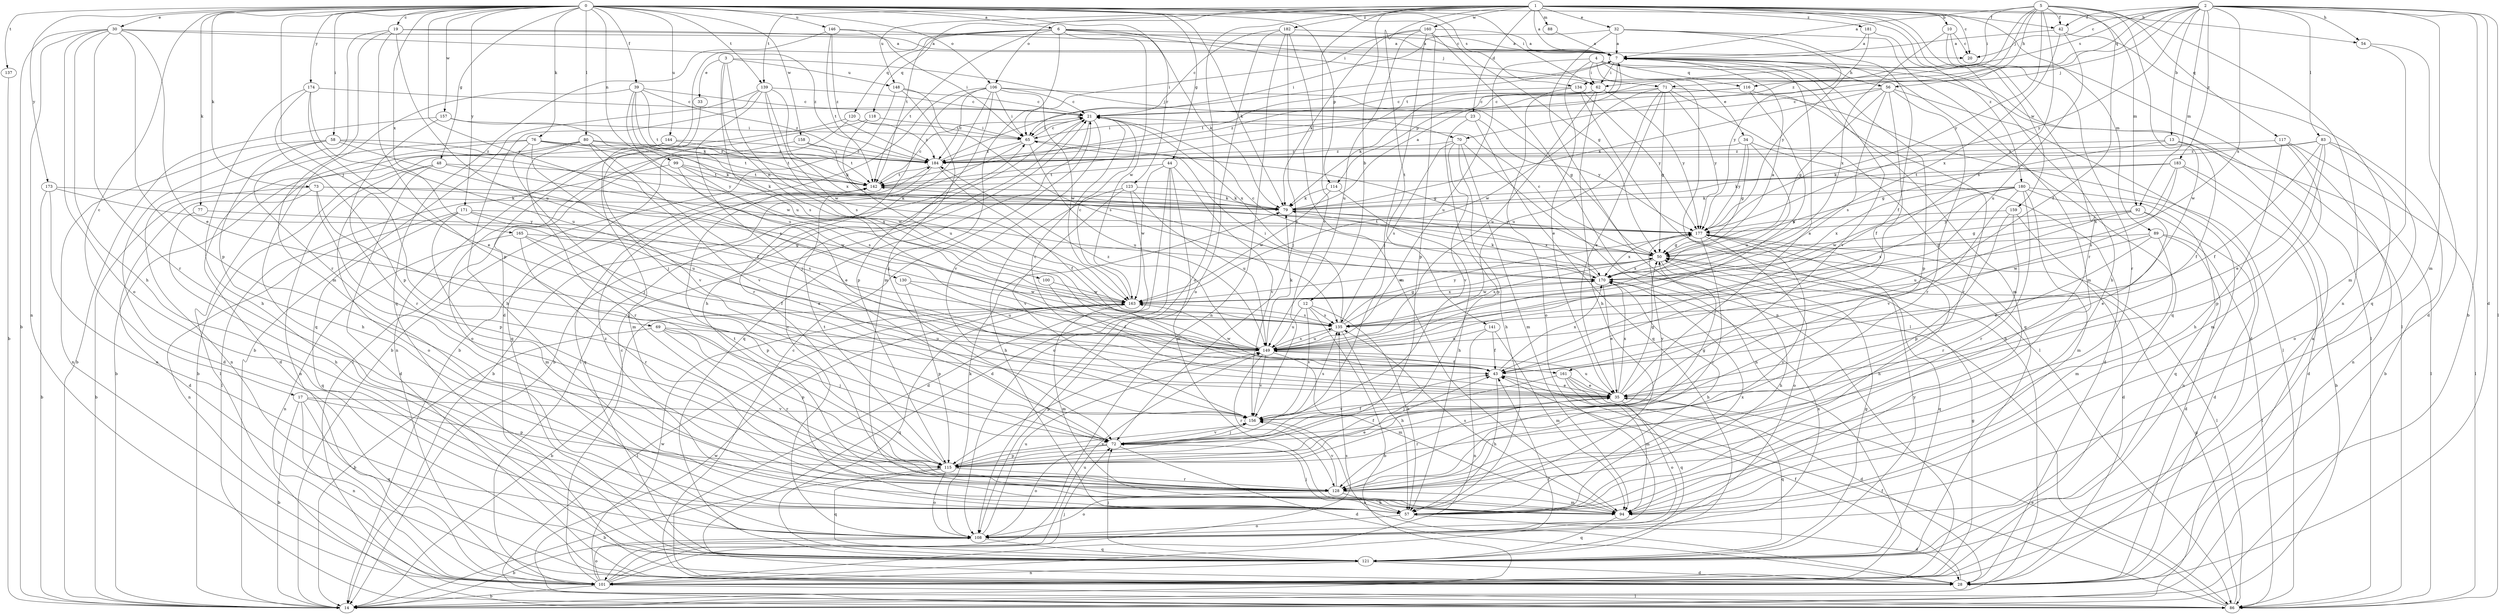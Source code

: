 strict digraph  {
0;
1;
2;
3;
4;
5;
6;
7;
10;
12;
13;
14;
17;
19;
20;
21;
23;
28;
30;
32;
33;
34;
35;
39;
42;
43;
44;
48;
50;
54;
56;
57;
58;
62;
65;
69;
70;
71;
72;
73;
76;
77;
79;
80;
83;
86;
88;
89;
92;
94;
99;
100;
101;
106;
108;
114;
115;
116;
117;
118;
120;
121;
123;
128;
130;
134;
135;
137;
139;
141;
142;
144;
146;
148;
149;
156;
157;
158;
159;
160;
161;
163;
165;
170;
171;
173;
174;
177;
180;
181;
182;
183;
184;
0 -> 6  [label=a];
0 -> 17  [label=c];
0 -> 19  [label=c];
0 -> 30  [label=e];
0 -> 39  [label=f];
0 -> 42  [label=f];
0 -> 44  [label=g];
0 -> 48  [label=g];
0 -> 50  [label=g];
0 -> 58  [label=i];
0 -> 62  [label=i];
0 -> 69  [label=j];
0 -> 73  [label=k];
0 -> 76  [label=k];
0 -> 77  [label=k];
0 -> 79  [label=k];
0 -> 80  [label=l];
0 -> 99  [label=n];
0 -> 106  [label=o];
0 -> 114  [label=p];
0 -> 123  [label=r];
0 -> 130  [label=s];
0 -> 134  [label=s];
0 -> 137  [label=t];
0 -> 139  [label=t];
0 -> 144  [label=u];
0 -> 146  [label=u];
0 -> 157  [label=w];
0 -> 158  [label=w];
0 -> 165  [label=x];
0 -> 171  [label=y];
0 -> 173  [label=y];
0 -> 174  [label=y];
1 -> 7  [label=a];
1 -> 10  [label=b];
1 -> 12  [label=b];
1 -> 20  [label=c];
1 -> 23  [label=d];
1 -> 32  [label=e];
1 -> 54  [label=h];
1 -> 88  [label=m];
1 -> 89  [label=m];
1 -> 92  [label=m];
1 -> 106  [label=o];
1 -> 108  [label=o];
1 -> 128  [label=r];
1 -> 139  [label=t];
1 -> 141  [label=t];
1 -> 142  [label=t];
1 -> 148  [label=u];
1 -> 156  [label=v];
1 -> 159  [label=w];
1 -> 160  [label=w];
1 -> 180  [label=z];
1 -> 181  [label=z];
1 -> 182  [label=z];
2 -> 13  [label=b];
2 -> 14  [label=b];
2 -> 20  [label=c];
2 -> 28  [label=d];
2 -> 42  [label=f];
2 -> 54  [label=h];
2 -> 70  [label=j];
2 -> 83  [label=l];
2 -> 86  [label=l];
2 -> 92  [label=m];
2 -> 94  [label=m];
2 -> 116  [label=q];
2 -> 134  [label=s];
2 -> 170  [label=x];
2 -> 177  [label=y];
2 -> 183  [label=z];
2 -> 184  [label=z];
3 -> 33  [label=e];
3 -> 70  [label=j];
3 -> 100  [label=n];
3 -> 148  [label=u];
3 -> 149  [label=u];
3 -> 161  [label=w];
4 -> 14  [label=b];
4 -> 34  [label=e];
4 -> 35  [label=e];
4 -> 62  [label=i];
4 -> 86  [label=l];
4 -> 94  [label=m];
4 -> 116  [label=q];
4 -> 149  [label=u];
5 -> 7  [label=a];
5 -> 42  [label=f];
5 -> 43  [label=f];
5 -> 56  [label=h];
5 -> 62  [label=i];
5 -> 71  [label=j];
5 -> 101  [label=n];
5 -> 117  [label=q];
5 -> 135  [label=s];
5 -> 142  [label=t];
5 -> 161  [label=w];
5 -> 177  [label=y];
6 -> 7  [label=a];
6 -> 28  [label=d];
6 -> 62  [label=i];
6 -> 71  [label=j];
6 -> 79  [label=k];
6 -> 94  [label=m];
6 -> 118  [label=q];
6 -> 120  [label=q];
6 -> 142  [label=t];
6 -> 163  [label=w];
7 -> 56  [label=h];
7 -> 62  [label=i];
7 -> 114  [label=p];
7 -> 115  [label=p];
7 -> 121  [label=q];
7 -> 142  [label=t];
7 -> 156  [label=v];
10 -> 20  [label=c];
10 -> 86  [label=l];
10 -> 128  [label=r];
10 -> 170  [label=x];
12 -> 14  [label=b];
12 -> 57  [label=h];
12 -> 135  [label=s];
12 -> 149  [label=u];
12 -> 156  [label=v];
13 -> 43  [label=f];
13 -> 50  [label=g];
13 -> 86  [label=l];
13 -> 184  [label=z];
14 -> 7  [label=a];
17 -> 14  [label=b];
17 -> 101  [label=n];
17 -> 115  [label=p];
17 -> 121  [label=q];
17 -> 156  [label=v];
19 -> 7  [label=a];
19 -> 20  [label=c];
19 -> 94  [label=m];
19 -> 115  [label=p];
19 -> 128  [label=r];
19 -> 149  [label=u];
21 -> 14  [label=b];
21 -> 65  [label=i];
21 -> 121  [label=q];
21 -> 156  [label=v];
21 -> 170  [label=x];
23 -> 65  [label=i];
23 -> 115  [label=p];
23 -> 121  [label=q];
23 -> 177  [label=y];
28 -> 21  [label=c];
28 -> 43  [label=f];
28 -> 156  [label=v];
30 -> 7  [label=a];
30 -> 14  [label=b];
30 -> 35  [label=e];
30 -> 57  [label=h];
30 -> 101  [label=n];
30 -> 108  [label=o];
30 -> 115  [label=p];
30 -> 128  [label=r];
30 -> 184  [label=z];
32 -> 7  [label=a];
32 -> 43  [label=f];
32 -> 65  [label=i];
32 -> 94  [label=m];
32 -> 101  [label=n];
32 -> 177  [label=y];
33 -> 72  [label=j];
34 -> 28  [label=d];
34 -> 50  [label=g];
34 -> 149  [label=u];
34 -> 177  [label=y];
34 -> 184  [label=z];
35 -> 7  [label=a];
35 -> 21  [label=c];
35 -> 50  [label=g];
35 -> 108  [label=o];
35 -> 121  [label=q];
35 -> 128  [label=r];
35 -> 149  [label=u];
35 -> 156  [label=v];
35 -> 170  [label=x];
39 -> 21  [label=c];
39 -> 79  [label=k];
39 -> 121  [label=q];
39 -> 135  [label=s];
39 -> 142  [label=t];
39 -> 149  [label=u];
39 -> 184  [label=z];
42 -> 7  [label=a];
42 -> 121  [label=q];
42 -> 149  [label=u];
42 -> 170  [label=x];
43 -> 35  [label=e];
43 -> 57  [label=h];
43 -> 163  [label=w];
43 -> 170  [label=x];
44 -> 28  [label=d];
44 -> 94  [label=m];
44 -> 108  [label=o];
44 -> 142  [label=t];
44 -> 156  [label=v];
44 -> 163  [label=w];
48 -> 28  [label=d];
48 -> 101  [label=n];
48 -> 108  [label=o];
48 -> 142  [label=t];
48 -> 170  [label=x];
50 -> 21  [label=c];
50 -> 57  [label=h];
50 -> 121  [label=q];
50 -> 135  [label=s];
50 -> 142  [label=t];
50 -> 163  [label=w];
50 -> 170  [label=x];
54 -> 28  [label=d];
54 -> 94  [label=m];
56 -> 21  [label=c];
56 -> 28  [label=d];
56 -> 43  [label=f];
56 -> 50  [label=g];
56 -> 79  [label=k];
56 -> 128  [label=r];
56 -> 135  [label=s];
57 -> 28  [label=d];
57 -> 72  [label=j];
57 -> 108  [label=o];
57 -> 170  [label=x];
57 -> 184  [label=z];
58 -> 28  [label=d];
58 -> 57  [label=h];
58 -> 101  [label=n];
58 -> 135  [label=s];
58 -> 177  [label=y];
58 -> 184  [label=z];
62 -> 57  [label=h];
62 -> 79  [label=k];
62 -> 149  [label=u];
62 -> 177  [label=y];
65 -> 14  [label=b];
65 -> 21  [label=c];
65 -> 50  [label=g];
65 -> 149  [label=u];
65 -> 184  [label=z];
69 -> 14  [label=b];
69 -> 72  [label=j];
69 -> 115  [label=p];
69 -> 128  [label=r];
69 -> 149  [label=u];
70 -> 57  [label=h];
70 -> 94  [label=m];
70 -> 101  [label=n];
70 -> 135  [label=s];
70 -> 156  [label=v];
70 -> 184  [label=z];
71 -> 21  [label=c];
71 -> 35  [label=e];
71 -> 50  [label=g];
71 -> 86  [label=l];
71 -> 121  [label=q];
71 -> 149  [label=u];
71 -> 163  [label=w];
71 -> 177  [label=y];
72 -> 28  [label=d];
72 -> 43  [label=f];
72 -> 50  [label=g];
72 -> 108  [label=o];
72 -> 115  [label=p];
72 -> 156  [label=v];
72 -> 177  [label=y];
73 -> 14  [label=b];
73 -> 28  [label=d];
73 -> 72  [label=j];
73 -> 79  [label=k];
73 -> 115  [label=p];
73 -> 163  [label=w];
76 -> 28  [label=d];
76 -> 72  [label=j];
76 -> 79  [label=k];
76 -> 101  [label=n];
76 -> 142  [label=t];
76 -> 156  [label=v];
76 -> 184  [label=z];
77 -> 57  [label=h];
77 -> 177  [label=y];
79 -> 7  [label=a];
79 -> 170  [label=x];
79 -> 177  [label=y];
80 -> 14  [label=b];
80 -> 43  [label=f];
80 -> 86  [label=l];
80 -> 128  [label=r];
80 -> 142  [label=t];
80 -> 156  [label=v];
80 -> 184  [label=z];
83 -> 14  [label=b];
83 -> 35  [label=e];
83 -> 43  [label=f];
83 -> 79  [label=k];
83 -> 108  [label=o];
83 -> 115  [label=p];
83 -> 184  [label=z];
86 -> 35  [label=e];
86 -> 43  [label=f];
86 -> 50  [label=g];
86 -> 163  [label=w];
88 -> 7  [label=a];
89 -> 28  [label=d];
89 -> 35  [label=e];
89 -> 50  [label=g];
89 -> 86  [label=l];
89 -> 94  [label=m];
89 -> 163  [label=w];
92 -> 28  [label=d];
92 -> 35  [label=e];
92 -> 50  [label=g];
92 -> 149  [label=u];
92 -> 177  [label=y];
94 -> 121  [label=q];
94 -> 135  [label=s];
99 -> 35  [label=e];
99 -> 79  [label=k];
99 -> 86  [label=l];
99 -> 135  [label=s];
99 -> 142  [label=t];
100 -> 43  [label=f];
100 -> 163  [label=w];
101 -> 14  [label=b];
101 -> 21  [label=c];
101 -> 43  [label=f];
101 -> 50  [label=g];
101 -> 65  [label=i];
101 -> 72  [label=j];
101 -> 86  [label=l];
101 -> 108  [label=o];
101 -> 135  [label=s];
101 -> 149  [label=u];
101 -> 163  [label=w];
106 -> 14  [label=b];
106 -> 21  [label=c];
106 -> 50  [label=g];
106 -> 57  [label=h];
106 -> 65  [label=i];
106 -> 115  [label=p];
106 -> 128  [label=r];
106 -> 163  [label=w];
106 -> 184  [label=z];
108 -> 14  [label=b];
108 -> 21  [label=c];
108 -> 79  [label=k];
108 -> 121  [label=q];
108 -> 149  [label=u];
108 -> 170  [label=x];
114 -> 57  [label=h];
114 -> 79  [label=k];
114 -> 163  [label=w];
115 -> 14  [label=b];
115 -> 35  [label=e];
115 -> 43  [label=f];
115 -> 108  [label=o];
115 -> 121  [label=q];
115 -> 128  [label=r];
115 -> 142  [label=t];
115 -> 156  [label=v];
116 -> 21  [label=c];
116 -> 128  [label=r];
116 -> 149  [label=u];
116 -> 184  [label=z];
117 -> 57  [label=h];
117 -> 86  [label=l];
117 -> 94  [label=m];
117 -> 101  [label=n];
117 -> 184  [label=z];
118 -> 65  [label=i];
118 -> 86  [label=l];
118 -> 149  [label=u];
120 -> 65  [label=i];
120 -> 101  [label=n];
120 -> 121  [label=q];
120 -> 184  [label=z];
121 -> 28  [label=d];
121 -> 50  [label=g];
121 -> 72  [label=j];
121 -> 101  [label=n];
121 -> 177  [label=y];
123 -> 28  [label=d];
123 -> 57  [label=h];
123 -> 79  [label=k];
123 -> 149  [label=u];
123 -> 156  [label=v];
128 -> 57  [label=h];
128 -> 94  [label=m];
128 -> 108  [label=o];
128 -> 142  [label=t];
128 -> 156  [label=v];
128 -> 177  [label=y];
130 -> 115  [label=p];
130 -> 149  [label=u];
130 -> 163  [label=w];
134 -> 21  [label=c];
134 -> 86  [label=l];
134 -> 108  [label=o];
134 -> 177  [label=y];
135 -> 50  [label=g];
135 -> 57  [label=h];
135 -> 65  [label=i];
135 -> 149  [label=u];
135 -> 177  [label=y];
137 -> 14  [label=b];
139 -> 14  [label=b];
139 -> 21  [label=c];
139 -> 57  [label=h];
139 -> 72  [label=j];
139 -> 135  [label=s];
139 -> 163  [label=w];
139 -> 170  [label=x];
141 -> 43  [label=f];
141 -> 94  [label=m];
141 -> 101  [label=n];
141 -> 149  [label=u];
142 -> 21  [label=c];
142 -> 79  [label=k];
144 -> 14  [label=b];
144 -> 94  [label=m];
144 -> 142  [label=t];
144 -> 184  [label=z];
146 -> 7  [label=a];
146 -> 65  [label=i];
146 -> 121  [label=q];
146 -> 142  [label=t];
146 -> 184  [label=z];
148 -> 14  [label=b];
148 -> 21  [label=c];
148 -> 72  [label=j];
148 -> 135  [label=s];
149 -> 43  [label=f];
149 -> 79  [label=k];
149 -> 94  [label=m];
149 -> 115  [label=p];
149 -> 128  [label=r];
149 -> 135  [label=s];
149 -> 156  [label=v];
149 -> 184  [label=z];
156 -> 72  [label=j];
156 -> 135  [label=s];
157 -> 14  [label=b];
157 -> 65  [label=i];
157 -> 128  [label=r];
157 -> 163  [label=w];
158 -> 79  [label=k];
158 -> 108  [label=o];
158 -> 184  [label=z];
159 -> 28  [label=d];
159 -> 115  [label=p];
159 -> 128  [label=r];
159 -> 177  [label=y];
160 -> 7  [label=a];
160 -> 65  [label=i];
160 -> 72  [label=j];
160 -> 79  [label=k];
160 -> 86  [label=l];
160 -> 115  [label=p];
160 -> 149  [label=u];
161 -> 28  [label=d];
161 -> 35  [label=e];
161 -> 72  [label=j];
161 -> 94  [label=m];
161 -> 121  [label=q];
163 -> 14  [label=b];
163 -> 21  [label=c];
163 -> 86  [label=l];
163 -> 94  [label=m];
163 -> 121  [label=q];
163 -> 135  [label=s];
163 -> 170  [label=x];
165 -> 43  [label=f];
165 -> 50  [label=g];
165 -> 101  [label=n];
165 -> 115  [label=p];
165 -> 128  [label=r];
170 -> 7  [label=a];
170 -> 21  [label=c];
170 -> 35  [label=e];
170 -> 57  [label=h];
170 -> 79  [label=k];
170 -> 163  [label=w];
171 -> 35  [label=e];
171 -> 94  [label=m];
171 -> 101  [label=n];
171 -> 121  [label=q];
171 -> 135  [label=s];
171 -> 177  [label=y];
173 -> 14  [label=b];
173 -> 79  [label=k];
173 -> 108  [label=o];
173 -> 149  [label=u];
174 -> 21  [label=c];
174 -> 35  [label=e];
174 -> 57  [label=h];
174 -> 115  [label=p];
174 -> 149  [label=u];
177 -> 50  [label=g];
177 -> 57  [label=h];
177 -> 86  [label=l];
177 -> 108  [label=o];
177 -> 128  [label=r];
177 -> 170  [label=x];
180 -> 79  [label=k];
180 -> 94  [label=m];
180 -> 101  [label=n];
180 -> 121  [label=q];
180 -> 128  [label=r];
180 -> 135  [label=s];
180 -> 156  [label=v];
180 -> 163  [label=w];
180 -> 170  [label=x];
181 -> 7  [label=a];
181 -> 57  [label=h];
181 -> 177  [label=y];
182 -> 7  [label=a];
182 -> 21  [label=c];
182 -> 72  [label=j];
182 -> 94  [label=m];
182 -> 101  [label=n];
182 -> 108  [label=o];
183 -> 14  [label=b];
183 -> 28  [label=d];
183 -> 79  [label=k];
183 -> 135  [label=s];
183 -> 142  [label=t];
183 -> 170  [label=x];
184 -> 7  [label=a];
184 -> 43  [label=f];
184 -> 121  [label=q];
184 -> 142  [label=t];
}
